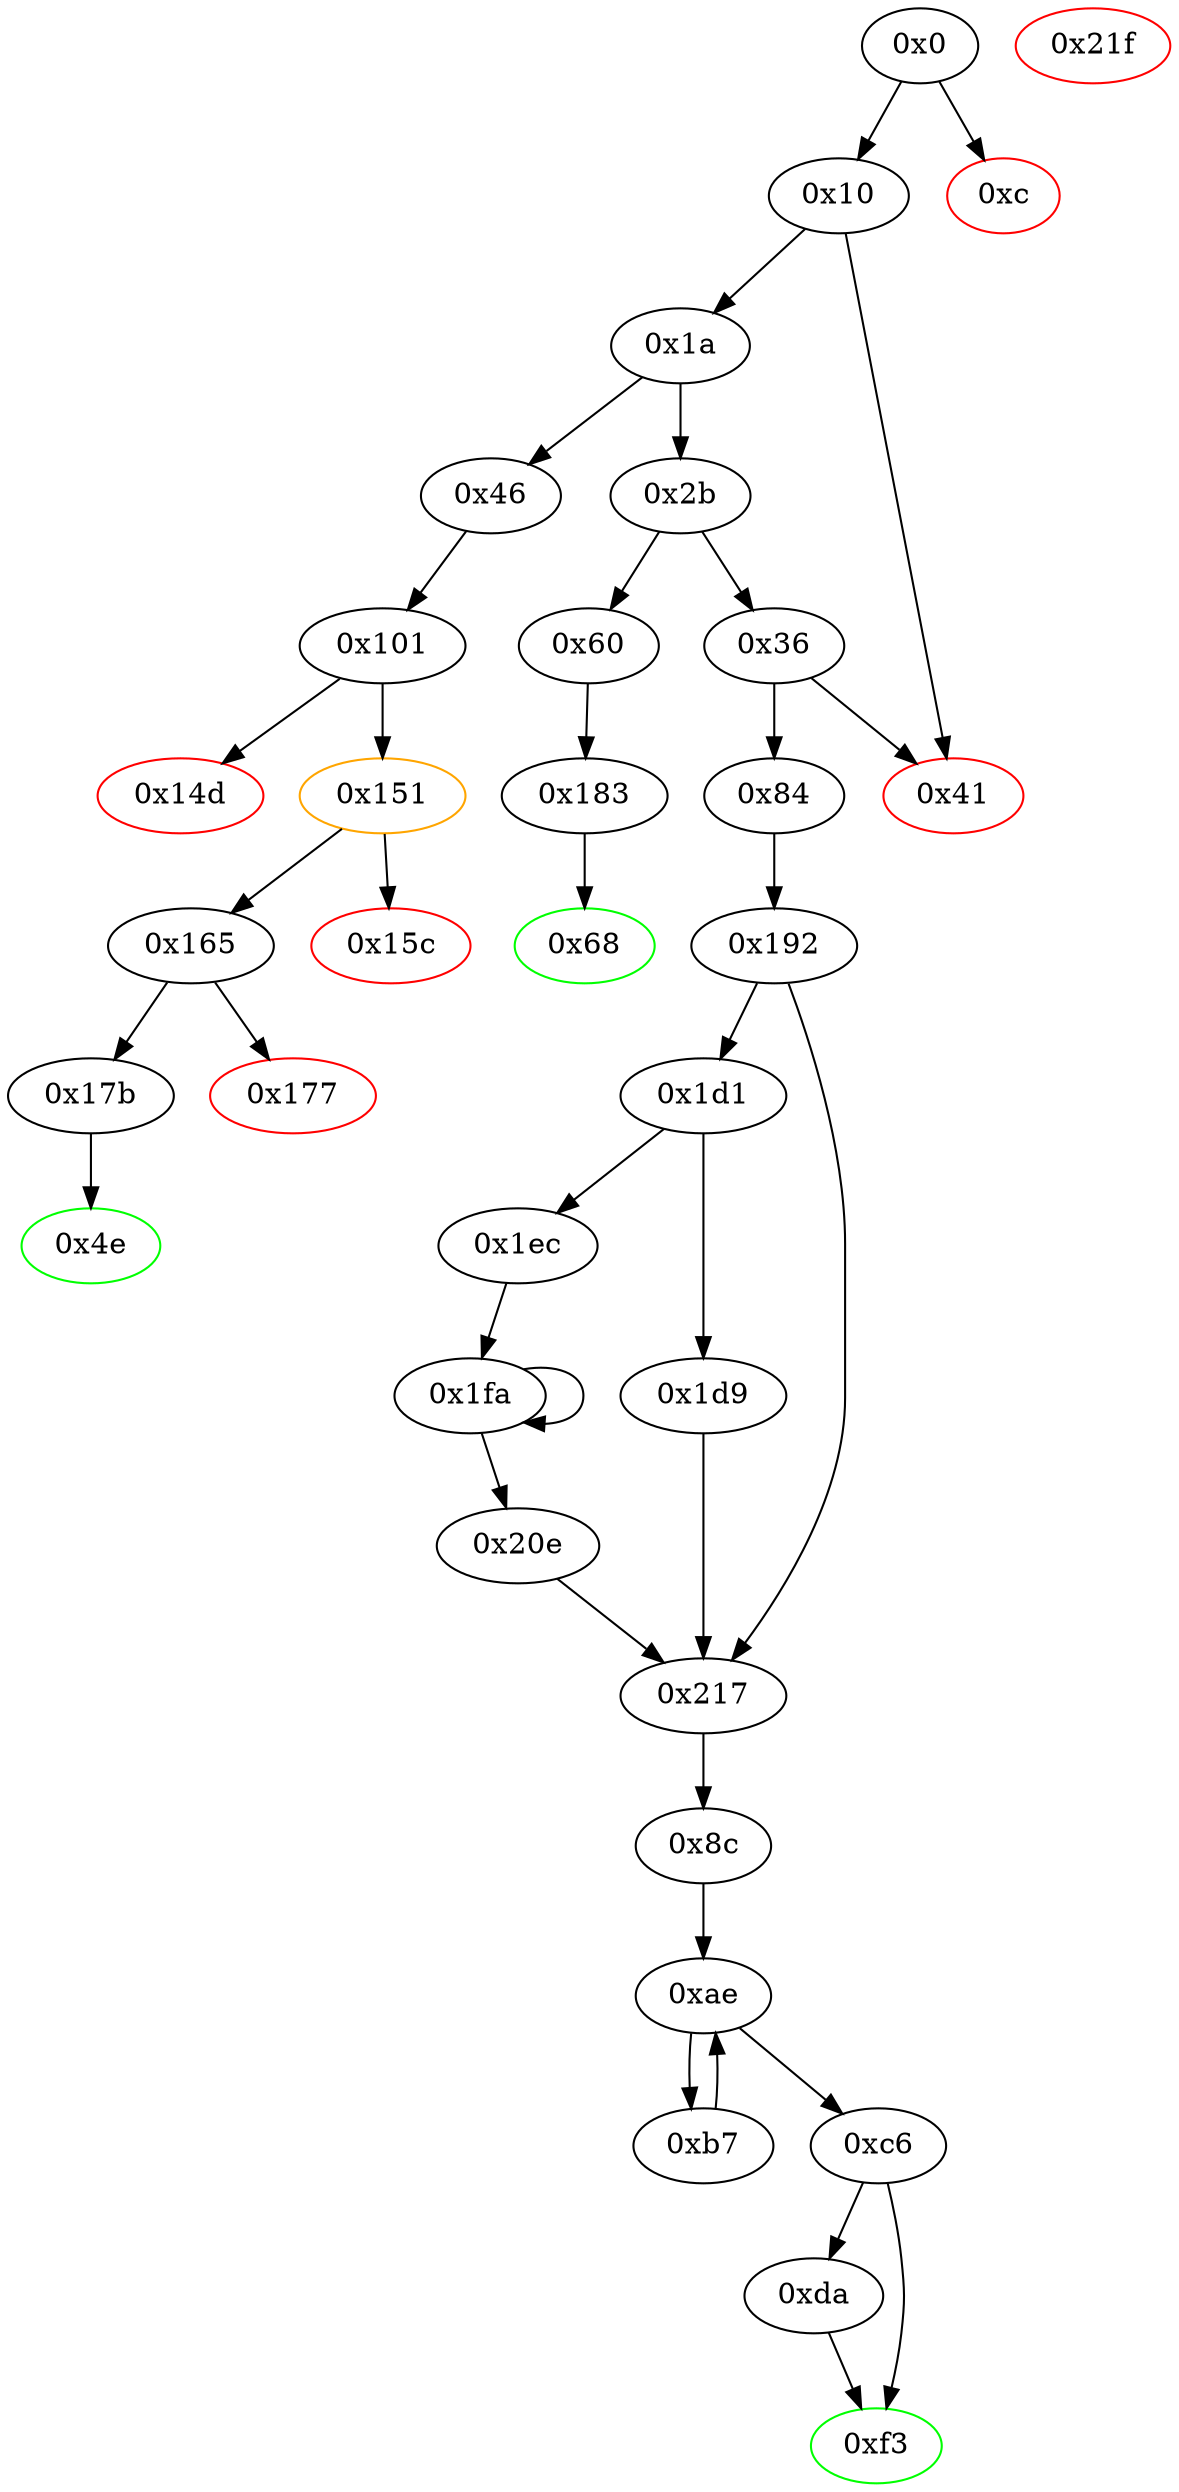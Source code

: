 digraph "" {
"0x4e" [color=green, fillcolor=white, id="0x4e", style=filled, tooltip="Block 0x4e\n[0x4e:0x5f]\n---\nPredecessors: [0x17b]\nSuccessors: []\n---\n0x4e JUMPDEST\n0x4f PUSH1 0x40\n0x51 DUP1\n0x52 MLOAD\n0x53 SWAP2\n0x54 DUP3\n0x55 MSTORE\n0x56 MLOAD\n0x57 SWAP1\n0x58 DUP2\n0x59 SWAP1\n0x5a SUB\n0x5b PUSH1 0x20\n0x5d ADD\n0x5e SWAP1\n0x5f RETURN\n---\n0x4e: JUMPDEST \n0x4f: V26 = 0x40\n0x52: V27 = M[0x40]\n0x55: M[V27] = V133\n0x56: V28 = M[0x40]\n0x5a: V29 = SUB V27 V28\n0x5b: V30 = 0x20\n0x5d: V31 = ADD 0x20 V29\n0x5f: RETURN V28 V31\n---\nEntry stack: [V13, V133]\nStack pops: 1\nStack additions: []\nExit stack: [V13]\n\nDef sites:\nV13: {0x1a.0x1f}\nV133: {0x17b.0x17d}\n"];
"0x17b" [fillcolor=white, id="0x17b", style=filled, tooltip="Block 0x17b\n[0x17b:0x182]\n---\nPredecessors: [0x165]\nSuccessors: [0x4e]\n---\n0x17b JUMPDEST\n0x17c POP\n0x17d MLOAD\n0x17e SWAP2\n0x17f POP\n0x180 POP\n0x181 SWAP1\n0x182 JUMP\n---\n0x17b: JUMPDEST \n0x17d: V133 = M[V126]\n0x182: JUMP 0x4e\n---\nEntry stack: [V13, 0x4e, 0x0, V104, V126, V127]\nStack pops: 5\nStack additions: [V133]\nExit stack: [V13, V133]\n\nDef sites:\nV13: {0x1a.0x1f}\n0x4e: {0x46.0x47}\n0x0: {0x101.0x102}\nV104: {0x101.0x129}\nV126: {0x165.0x16c}\nV127: {0x165.0x16d}\n"];
"0x1ec" [fillcolor=white, id="0x1ec", style=filled, tooltip="Block 0x1ec\n[0x1ec:0x1f9]\n---\nPredecessors: [0x1d1]\nSuccessors: [0x1fa]\n---\n0x1ec JUMPDEST\n0x1ed DUP3\n0x1ee ADD\n0x1ef SWAP2\n0x1f0 SWAP1\n0x1f1 PUSH1 0x0\n0x1f3 MSTORE\n0x1f4 PUSH1 0x20\n0x1f6 PUSH1 0x0\n0x1f8 SHA3\n0x1f9 SWAP1\n---\n0x1ec: JUMPDEST \n0x1ee: V176 = ADD V163 V156\n0x1f1: V177 = 0x0\n0x1f3: M[0x0] = 0x1\n0x1f4: V178 = 0x20\n0x1f6: V179 = 0x0\n0x1f8: V180 = SHA3 0x0 0x20\n---\nEntry stack: [V13, 0x8c, V145, 0x1, V156, V163, 0x1, V156]\nStack pops: 3\nStack additions: [V176, V180, S2]\nExit stack: [V13, 0x8c, V145, 0x1, V156, V176, V180, V163]\n\nDef sites:\nV13: {0x1a.0x1f}\n0x8c: {0x84.0x85}\nV145: {0x192.0x19a}\n0x1: {0x192.0x193}\nV156: {0x192.0x1b1}\nV163: {0x192.0x1c8}\n0x1: {0x192.0x193}\nV156: {0x192.0x1b1}\n"];
"0x165" [fillcolor=white, id="0x165", style=filled, tooltip="Block 0x165\n[0x165:0x176]\n---\nPredecessors: [0x151]\nSuccessors: [0x177, 0x17b]\n---\n0x165 JUMPDEST\n0x166 POP\n0x167 POP\n0x168 POP\n0x169 POP\n0x16a PUSH1 0x40\n0x16c MLOAD\n0x16d RETURNDATASIZE\n0x16e PUSH1 0x20\n0x170 DUP2\n0x171 LT\n0x172 ISZERO\n0x173 PUSH2 0x17b\n0x176 JUMPI\n---\n0x165: JUMPDEST \n0x16a: V125 = 0x40\n0x16c: V126 = M[0x40]\n0x16d: V127 = RETURNDATASIZE\n0x16e: V128 = 0x20\n0x171: V129 = LT V127 0x20\n0x172: V130 = ISZERO V129\n0x173: V131 = 0x17b\n0x176: JUMPI 0x17b V130\n---\nEntry stack: [V13, 0x4e, 0x0, V104, V104, 0x70a08231, V107, V118]\nStack pops: 4\nStack additions: [V126, V127]\nExit stack: [V13, 0x4e, 0x0, V104, V126, V127]\n\nDef sites:\nV13: {0x1a.0x1f}\n0x4e: {0x46.0x47}\n0x0: {0x101.0x102}\nV104: {0x101.0x129}\nV104: {0x101.0x129}\n0x70a08231: {0x101.0x12d}\nV107: {0x101.0x137}\nV118: {0x151.0x155}\n"];
"0x14d" [color=red, fillcolor=white, id="0x14d", style=filled, tooltip="Block 0x14d\n[0x14d:0x150]\n---\nPredecessors: [0x101]\nSuccessors: []\n---\n0x14d PUSH1 0x0\n0x14f DUP1\n0x150 REVERT\n---\n0x14d: V115 = 0x0\n0x150: REVERT 0x0 0x0\n---\nEntry stack: [V13, 0x4e, 0x0, V104, V104, 0x70a08231, V107, 0x20, V98, V110, V98, V104, V112]\nStack pops: 0\nStack additions: []\nExit stack: [V13, 0x4e, 0x0, V104, V104, 0x70a08231, V107, 0x20, V98, V110, V98, V104, V112]\n\nDef sites:\nV13: {0x1a.0x1f}\n0x4e: {0x46.0x47}\n0x0: {0x101.0x102}\nV104: {0x101.0x129}\nV104: {0x101.0x129}\n0x70a08231: {0x101.0x12d}\nV107: {0x101.0x137}\n0x20: {0x101.0x139}\nV98: {0x101.0x11e}\nV110: {0x101.0x141}\nV98: {0x101.0x11e}\nV104: {0x101.0x129}\nV112: {0x101.0x146}\n"];
"0x15c" [color=red, fillcolor=white, id="0x15c", style=filled, tooltip="Block 0x15c\n[0x15c:0x164]\n---\nPredecessors: [0x151]\nSuccessors: []\n---\n0x15c RETURNDATASIZE\n0x15d PUSH1 0x0\n0x15f DUP1\n0x160 RETURNDATACOPY\n0x161 RETURNDATASIZE\n0x162 PUSH1 0x0\n0x164 REVERT\n---\n0x15c: V121 = RETURNDATASIZE\n0x15d: V122 = 0x0\n0x160: RETURNDATACOPY 0x0 0x0 V121\n0x161: V123 = RETURNDATASIZE\n0x162: V124 = 0x0\n0x164: REVERT 0x0 V123\n---\nEntry stack: [V13, 0x4e, 0x0, V104, V104, 0x70a08231, V107, V118]\nStack pops: 0\nStack additions: []\nExit stack: [V13, 0x4e, 0x0, V104, V104, 0x70a08231, V107, V118]\n\nDef sites:\nV13: {0x1a.0x1f}\n0x4e: {0x46.0x47}\n0x0: {0x101.0x102}\nV104: {0x101.0x129}\nV104: {0x101.0x129}\n0x70a08231: {0x101.0x12d}\nV107: {0x101.0x137}\nV118: {0x151.0x155}\n"];
"0x1d1" [fillcolor=white, id="0x1d1", style=filled, tooltip="Block 0x1d1\n[0x1d1:0x1d8]\n---\nPredecessors: [0x192]\nSuccessors: [0x1d9, 0x1ec]\n---\n0x1d1 DUP1\n0x1d2 PUSH1 0x1f\n0x1d4 LT\n0x1d5 PUSH2 0x1ec\n0x1d8 JUMPI\n---\n0x1d2: V166 = 0x1f\n0x1d4: V167 = LT 0x1f V156\n0x1d5: V168 = 0x1ec\n0x1d8: JUMPI 0x1ec V167\n---\nEntry stack: [V13, 0x8c, V145, 0x1, V156, V163, 0x1, V156]\nStack pops: 1\nStack additions: [S0]\nExit stack: [V13, 0x8c, V145, 0x1, V156, V163, 0x1, V156]\n\nDef sites:\nV13: {0x1a.0x1f}\n0x8c: {0x84.0x85}\nV145: {0x192.0x19a}\n0x1: {0x192.0x193}\nV156: {0x192.0x1b1}\nV163: {0x192.0x1c8}\n0x1: {0x192.0x193}\nV156: {0x192.0x1b1}\n"];
"0x20e" [fillcolor=white, id="0x20e", style=filled, tooltip="Block 0x20e\n[0x20e:0x216]\n---\nPredecessors: [0x1fa]\nSuccessors: [0x217]\n---\n0x20e DUP3\n0x20f SWAP1\n0x210 SUB\n0x211 PUSH1 0x1f\n0x213 AND\n0x214 DUP3\n0x215 ADD\n0x216 SWAP2\n---\n0x210: V188 = SUB V185 V176\n0x211: V189 = 0x1f\n0x213: V190 = AND 0x1f V188\n0x215: V191 = ADD V176 V190\n---\nEntry stack: [V13, 0x8c, V145, 0x1, V156, V176, V183, V185]\nStack pops: 3\nStack additions: [V191, S1, S2]\nExit stack: [V13, 0x8c, V145, 0x1, V156, V191, V183, V176]\n\nDef sites:\nV13: {0x1a.0x1f}\n0x8c: {0x84.0x85}\nV145: {0x192.0x19a}\n0x1: {0x192.0x193}\nV156: {0x192.0x1b1}\nV176: {0x1ec.0x1ee}\nV183: {0x1fa.0x202}\nV185: {0x1fa.0x206}\n"];
"0x2b" [fillcolor=white, id="0x2b", style=filled, tooltip="Block 0x2b\n[0x2b:0x35]\n---\nPredecessors: [0x1a]\nSuccessors: [0x36, 0x60]\n---\n0x2b DUP1\n0x2c PUSH4 0x6e32a795\n0x31 EQ\n0x32 PUSH2 0x60\n0x35 JUMPI\n---\n0x2c: V17 = 0x6e32a795\n0x31: V18 = EQ 0x6e32a795 V13\n0x32: V19 = 0x60\n0x35: JUMPI 0x60 V18\n---\nEntry stack: [V13]\nStack pops: 1\nStack additions: [S0]\nExit stack: [V13]\n\nDef sites:\nV13: {0x1a.0x1f}\n"];
"0x36" [fillcolor=white, id="0x36", style=filled, tooltip="Block 0x36\n[0x36:0x40]\n---\nPredecessors: [0x2b]\nSuccessors: [0x41, 0x84]\n---\n0x36 DUP1\n0x37 PUSH4 0xdf442adc\n0x3c EQ\n0x3d PUSH2 0x84\n0x40 JUMPI\n---\n0x37: V20 = 0xdf442adc\n0x3c: V21 = EQ 0xdf442adc V13\n0x3d: V22 = 0x84\n0x40: JUMPI 0x84 V21\n---\nEntry stack: [V13]\nStack pops: 1\nStack additions: [S0]\nExit stack: [V13]\n\nDef sites:\nV13: {0x1a.0x1f}\n"];
"0xb7" [fillcolor=white, id="0xb7", style=filled, tooltip="Block 0xb7\n[0xb7:0xc5]\n---\nPredecessors: [0xae]\nSuccessors: [0xae]\n---\n0xb7 DUP2\n0xb8 DUP2\n0xb9 ADD\n0xba MLOAD\n0xbb DUP4\n0xbc DUP3\n0xbd ADD\n0xbe MSTORE\n0xbf PUSH1 0x20\n0xc1 ADD\n0xc2 PUSH2 0xae\n0xc5 JUMP\n---\n0xb9: V60 = ADD S0 V55\n0xba: V61 = M[V60]\n0xbd: V62 = ADD S0 V54\n0xbe: M[V62] = V61\n0xbf: V63 = 0x20\n0xc1: V64 = ADD 0x20 S0\n0xc2: V65 = 0xae\n0xc5: JUMP 0xae\n---\nEntry stack: [V13, 0x8c, V145, V49, V49, V54, V55, V53, V53, V54, V55, S0]\nStack pops: 3\nStack additions: [S2, S1, V64]\nExit stack: [V13, 0x8c, V145, V49, V49, V54, V55, V53, V53, V54, V55, V64]\n\nDef sites:\nV13: {0x1a.0x1f}\n0x8c: {0x84.0x85}\nV145: {0x192.0x19a}\nV49: {0x8c.0x90}\nV49: {0x8c.0x90}\nV54: {0x8c.0xa4}\nV55: {0x8c.0xa7}\nV53: {0x8c.0x9d}\nV53: {0x8c.0x9d}\nV54: {0x8c.0xa4}\nV55: {0x8c.0xa7}\nS0: {0x8c.0xac, 0xb7.0xc1}\n"];
"0xc6" [fillcolor=white, id="0xc6", style=filled, tooltip="Block 0xc6\n[0xc6:0xd9]\n---\nPredecessors: [0xae]\nSuccessors: [0xda, 0xf3]\n---\n0xc6 JUMPDEST\n0xc7 POP\n0xc8 POP\n0xc9 POP\n0xca POP\n0xcb SWAP1\n0xcc POP\n0xcd SWAP1\n0xce DUP2\n0xcf ADD\n0xd0 SWAP1\n0xd1 PUSH1 0x1f\n0xd3 AND\n0xd4 DUP1\n0xd5 ISZERO\n0xd6 PUSH2 0xf3\n0xd9 JUMPI\n---\n0xc6: JUMPDEST \n0xcf: V66 = ADD V53 V54\n0xd1: V67 = 0x1f\n0xd3: V68 = AND 0x1f V53\n0xd5: V69 = ISZERO V68\n0xd6: V70 = 0xf3\n0xd9: JUMPI 0xf3 V69\n---\nEntry stack: [V13, 0x8c, V145, V49, V49, V54, V55, V53, V53, V54, V55, S0]\nStack pops: 7\nStack additions: [V66, V68]\nExit stack: [V13, 0x8c, V145, V49, V49, V66, V68]\n\nDef sites:\nV13: {0x1a.0x1f}\n0x8c: {0x84.0x85}\nV145: {0x192.0x19a}\nV49: {0x8c.0x90}\nV49: {0x8c.0x90}\nV54: {0x8c.0xa4}\nV55: {0x8c.0xa7}\nV53: {0x8c.0x9d}\nV53: {0x8c.0x9d}\nV54: {0x8c.0xa4}\nV55: {0x8c.0xa7}\nS0: {0x8c.0xac, 0xb7.0xc1}\n"];
"0x60" [fillcolor=white, id="0x60", style=filled, tooltip="Block 0x60\n[0x60:0x67]\n---\nPredecessors: [0x2b]\nSuccessors: [0x183]\n---\n0x60 JUMPDEST\n0x61 PUSH2 0x68\n0x64 PUSH2 0x183\n0x67 JUMP\n---\n0x60: JUMPDEST \n0x61: V32 = 0x68\n0x64: V33 = 0x183\n0x67: JUMP 0x183\n---\nEntry stack: [V13]\nStack pops: 0\nStack additions: [0x68]\nExit stack: [V13, 0x68]\n\nDef sites:\nV13: {0x1a.0x1f}\n"];
"0xae" [fillcolor=white, id="0xae", style=filled, tooltip="Block 0xae\n[0xae:0xb6]\n---\nPredecessors: [0x8c, 0xb7]\nSuccessors: [0xb7, 0xc6]\n---\n0xae JUMPDEST\n0xaf DUP4\n0xb0 DUP2\n0xb1 LT\n0xb2 ISZERO\n0xb3 PUSH2 0xc6\n0xb6 JUMPI\n---\n0xae: JUMPDEST \n0xb1: V57 = LT S0 V53\n0xb2: V58 = ISZERO V57\n0xb3: V59 = 0xc6\n0xb6: JUMPI 0xc6 V58\n---\nEntry stack: [V13, 0x8c, V145, V49, V49, V54, V55, V53, V53, V54, V55, S0]\nStack pops: 4\nStack additions: [S3, S2, S1, S0]\nExit stack: [V13, 0x8c, V145, V49, V49, V54, V55, V53, V53, V54, V55, S0]\n\nDef sites:\nV13: {0x1a.0x1f}\n0x8c: {0x84.0x85}\nV145: {0x192.0x19a}\nV49: {0x8c.0x90}\nV49: {0x8c.0x90}\nV54: {0x8c.0xa4}\nV55: {0x8c.0xa7}\nV53: {0x8c.0x9d}\nV53: {0x8c.0x9d}\nV54: {0x8c.0xa4}\nV55: {0x8c.0xa7}\nS0: {0x8c.0xac, 0xb7.0xc1}\n"];
"0x10" [fillcolor=white, id="0x10", style=filled, tooltip="Block 0x10\n[0x10:0x19]\n---\nPredecessors: [0x0]\nSuccessors: [0x1a, 0x41]\n---\n0x10 JUMPDEST\n0x11 POP\n0x12 PUSH1 0x4\n0x14 CALLDATASIZE\n0x15 LT\n0x16 PUSH2 0x41\n0x19 JUMPI\n---\n0x10: JUMPDEST \n0x12: V6 = 0x4\n0x14: V7 = CALLDATASIZE\n0x15: V8 = LT V7 0x4\n0x16: V9 = 0x41\n0x19: JUMPI 0x41 V8\n---\nEntry stack: [V2]\nStack pops: 1\nStack additions: []\nExit stack: []\n\nDef sites:\nV2: {0x0.0x5}\n"];
"0x1a" [fillcolor=white, id="0x1a", style=filled, tooltip="Block 0x1a\n[0x1a:0x2a]\n---\nPredecessors: [0x10]\nSuccessors: [0x2b, 0x46]\n---\n0x1a PUSH1 0x0\n0x1c CALLDATALOAD\n0x1d PUSH1 0xe0\n0x1f SHR\n0x20 DUP1\n0x21 PUSH4 0x12065fe0\n0x26 EQ\n0x27 PUSH2 0x46\n0x2a JUMPI\n---\n0x1a: V10 = 0x0\n0x1c: V11 = CALLDATALOAD 0x0\n0x1d: V12 = 0xe0\n0x1f: V13 = SHR 0xe0 V11\n0x21: V14 = 0x12065fe0\n0x26: V15 = EQ 0x12065fe0 V13\n0x27: V16 = 0x46\n0x2a: JUMPI 0x46 V15\n---\nEntry stack: []\nStack pops: 0\nStack additions: [V13]\nExit stack: [V13]\n\nDef sites:\n"];
"0xda" [fillcolor=white, id="0xda", style=filled, tooltip="Block 0xda\n[0xda:0xf2]\n---\nPredecessors: [0xc6]\nSuccessors: [0xf3]\n---\n0xda DUP1\n0xdb DUP3\n0xdc SUB\n0xdd DUP1\n0xde MLOAD\n0xdf PUSH1 0x1\n0xe1 DUP4\n0xe2 PUSH1 0x20\n0xe4 SUB\n0xe5 PUSH2 0x100\n0xe8 EXP\n0xe9 SUB\n0xea NOT\n0xeb AND\n0xec DUP2\n0xed MSTORE\n0xee PUSH1 0x20\n0xf0 ADD\n0xf1 SWAP2\n0xf2 POP\n---\n0xdc: V71 = SUB V66 V68\n0xde: V72 = M[V71]\n0xdf: V73 = 0x1\n0xe2: V74 = 0x20\n0xe4: V75 = SUB 0x20 V68\n0xe5: V76 = 0x100\n0xe8: V77 = EXP 0x100 V75\n0xe9: V78 = SUB V77 0x1\n0xea: V79 = NOT V78\n0xeb: V80 = AND V79 V72\n0xed: M[V71] = V80\n0xee: V81 = 0x20\n0xf0: V82 = ADD 0x20 V71\n---\nEntry stack: [V13, 0x8c, V145, V49, V49, V66, V68]\nStack pops: 2\nStack additions: [V82, S0]\nExit stack: [V13, 0x8c, V145, V49, V49, V82, V68]\n\nDef sites:\nV13: {0x1a.0x1f}\n0x8c: {0x84.0x85}\nV145: {0x192.0x19a}\nV49: {0x8c.0x90}\nV49: {0x8c.0x90}\nV66: {0xc6.0xcf}\nV68: {0xc6.0xd3}\n"];
"0xc" [color=red, fillcolor=white, id="0xc", style=filled, tooltip="Block 0xc\n[0xc:0xf]\n---\nPredecessors: [0x0]\nSuccessors: []\n---\n0xc PUSH1 0x0\n0xe DUP1\n0xf REVERT\n---\n0xc: V5 = 0x0\n0xf: REVERT 0x0 0x0\n---\nEntry stack: [V2]\nStack pops: 0\nStack additions: []\nExit stack: [V2]\n\nDef sites:\nV2: {0x0.0x5}\n"];
"0x183" [fillcolor=white, id="0x183", style=filled, tooltip="Block 0x183\n[0x183:0x191]\n---\nPredecessors: [0x60]\nSuccessors: [0x68]\n---\n0x183 JUMPDEST\n0x184 PUSH1 0x0\n0x186 SLOAD\n0x187 PUSH1 0x1\n0x189 PUSH1 0x1\n0x18b PUSH1 0xa0\n0x18d SHL\n0x18e SUB\n0x18f AND\n0x190 DUP2\n0x191 JUMP\n---\n0x183: JUMPDEST \n0x184: V134 = 0x0\n0x186: V135 = S[0x0]\n0x187: V136 = 0x1\n0x189: V137 = 0x1\n0x18b: V138 = 0xa0\n0x18d: V139 = SHL 0xa0 0x1\n0x18e: V140 = SUB 0x10000000000000000000000000000000000000000 0x1\n0x18f: V141 = AND 0xffffffffffffffffffffffffffffffffffffffff V135\n0x191: JUMP 0x68\n---\nEntry stack: [V13, 0x68]\nStack pops: 1\nStack additions: [S0, V141]\nExit stack: [V13, 0x68, V141]\n\nDef sites:\nV13: {0x1a.0x1f}\n0x68: {0x60.0x61}\n"];
"0x8c" [fillcolor=white, id="0x8c", style=filled, tooltip="Block 0x8c\n[0x8c:0xad]\n---\nPredecessors: [0x217]\nSuccessors: [0xae]\n---\n0x8c JUMPDEST\n0x8d PUSH1 0x40\n0x8f DUP1\n0x90 MLOAD\n0x91 PUSH1 0x20\n0x93 DUP1\n0x94 DUP3\n0x95 MSTORE\n0x96 DUP4\n0x97 MLOAD\n0x98 DUP2\n0x99 DUP4\n0x9a ADD\n0x9b MSTORE\n0x9c DUP4\n0x9d MLOAD\n0x9e SWAP2\n0x9f SWAP3\n0xa0 DUP4\n0xa1 SWAP3\n0xa2 SWAP1\n0xa3 DUP4\n0xa4 ADD\n0xa5 SWAP2\n0xa6 DUP6\n0xa7 ADD\n0xa8 SWAP1\n0xa9 DUP1\n0xaa DUP4\n0xab DUP4\n0xac PUSH1 0x0\n---\n0x8c: JUMPDEST \n0x8d: V48 = 0x40\n0x90: V49 = M[0x40]\n0x91: V50 = 0x20\n0x95: M[V49] = 0x20\n0x97: V51 = M[V145]\n0x9a: V52 = ADD V49 0x20\n0x9b: M[V52] = V51\n0x9d: V53 = M[V145]\n0xa4: V54 = ADD V49 0x40\n0xa7: V55 = ADD V145 0x20\n0xac: V56 = 0x0\n---\nEntry stack: [V13, 0x8c, V145]\nStack pops: 1\nStack additions: [S0, V49, V49, V54, V55, V53, V53, V54, V55, 0x0]\nExit stack: [V13, 0x8c, V145, V49, V49, V54, V55, V53, V53, V54, V55, 0x0]\n\nDef sites:\nV13: {0x1a.0x1f}\n0x8c: {0x84.0x85}\nV145: {0x192.0x19a}\n"];
"0x0" [fillcolor=white, id="0x0", style=filled, tooltip="Block 0x0\n[0x0:0xb]\n---\nPredecessors: []\nSuccessors: [0xc, 0x10]\n---\n0x0 PUSH1 0x80\n0x2 PUSH1 0x40\n0x4 MSTORE\n0x5 CALLVALUE\n0x6 DUP1\n0x7 ISZERO\n0x8 PUSH2 0x10\n0xb JUMPI\n---\n0x0: V0 = 0x80\n0x2: V1 = 0x40\n0x4: M[0x40] = 0x80\n0x5: V2 = CALLVALUE\n0x7: V3 = ISZERO V2\n0x8: V4 = 0x10\n0xb: JUMPI 0x10 V3\n---\nEntry stack: []\nStack pops: 0\nStack additions: [V2]\nExit stack: [V2]\n\nDef sites:\n"];
"0x84" [fillcolor=white, id="0x84", style=filled, tooltip="Block 0x84\n[0x84:0x8b]\n---\nPredecessors: [0x36]\nSuccessors: [0x192]\n---\n0x84 JUMPDEST\n0x85 PUSH2 0x8c\n0x88 PUSH2 0x192\n0x8b JUMP\n---\n0x84: JUMPDEST \n0x85: V46 = 0x8c\n0x88: V47 = 0x192\n0x8b: JUMP 0x192\n---\nEntry stack: [V13]\nStack pops: 0\nStack additions: [0x8c]\nExit stack: [V13, 0x8c]\n\nDef sites:\nV13: {0x1a.0x1f}\n"];
"0x21f" [color=red, fillcolor=white, id="0x21f", style=filled, tooltip="Block 0x21f\n[0x21f:0x24a]\n---\nPredecessors: []\nSuccessors: []\n---\n0x21f INVALID\n0x220 LOG1\n0x221 PUSH6 0x627a7a723058\n0x228 SHA3\n0x229 MISSING 0xbb\n0x22a SWAP12\n0x22b DUP10\n0x22c EXTCODESIZE\n0x22d CALLDATASIZE\n0x22e MISSING 0xb8\n0x22f LOG0\n0x230 DUP13\n0x231 MISSING 0xb7\n0x232 MISSING 0x2d\n0x233 POP\n0x234 TIMESTAMP\n0x235 SHL\n0x236 SWAP10\n0x237 SLOAD\n0x238 PUSH15 0xb3ef44b218061c7c1b88f3f332949b\n0x248 MISSING 0x22\n0x249 STOP\n0x24a MISSING 0x29\n---\n0x21f: INVALID \n0x220: LOG S0 S1 S2\n0x221: V192 = 0x627a7a723058\n0x228: V193 = SHA3 0x627a7a723058 S3\n0x229: MISSING 0xbb\n0x22c: V194 = EXTCODESIZE S9\n0x22d: V195 = CALLDATASIZE\n0x22e: MISSING 0xb8\n0x22f: LOG S0 S1\n0x231: MISSING 0xb7\n0x232: MISSING 0x2d\n0x234: V196 = TIMESTAMP\n0x235: V197 = SHL V196 S1\n0x237: V198 = S[S11]\n0x238: V199 = 0xb3ef44b218061c7c1b88f3f332949b\n0x248: MISSING 0x22\n0x249: STOP \n0x24a: MISSING 0x29\n---\nEntry stack: []\nStack pops: 0\nStack additions: [V193, V195, V194, S12, S1, S2, S3, S4, S5, S6, S7, S8, S9, S10, S11, S0, S14, S2, S3, S4, S5, S6, S7, S8, S9, S10, S11, S12, S13, S14, 0xb3ef44b218061c7c1b88f3f332949b, V198, S2, S3, S4, S5, S6, S7, S8, S9, S10, V197]\nExit stack: []\n\nDef sites:\n"];
"0x151" [color=orange, fillcolor=white, id="0x151", style=filled, tooltip="Block 0x151\n[0x151:0x15b]\n---\nPredecessors: [0x101]\nSuccessors: [0x15c, 0x165]\n---\n0x151 JUMPDEST\n0x152 POP\n0x153 GAS\n0x154 STATICCALL\n0x155 ISZERO\n0x156 DUP1\n0x157 ISZERO\n0x158 PUSH2 0x165\n0x15b JUMPI\n---\n0x151: JUMPDEST \n0x153: V116 = GAS\n0x154: V117 = STATICCALL V116 V104 V98 V110 V98 0x20\n0x155: V118 = ISZERO V117\n0x157: V119 = ISZERO V118\n0x158: V120 = 0x165\n0x15b: JUMPI 0x165 V119\n---\nEntry stack: [V13, 0x4e, 0x0, V104, V104, 0x70a08231, V107, 0x20, V98, V110, V98, V104, V112]\nStack pops: 6\nStack additions: [V118]\nExit stack: [V13, 0x4e, 0x0, V104, V104, 0x70a08231, V107, V118]\n\nDef sites:\nV13: {0x1a.0x1f}\n0x4e: {0x46.0x47}\n0x0: {0x101.0x102}\nV104: {0x101.0x129}\nV104: {0x101.0x129}\n0x70a08231: {0x101.0x12d}\nV107: {0x101.0x137}\n0x20: {0x101.0x139}\nV98: {0x101.0x11e}\nV110: {0x101.0x141}\nV98: {0x101.0x11e}\nV104: {0x101.0x129}\nV112: {0x101.0x146}\n"];
"0x101" [fillcolor=white, id="0x101", style=filled, tooltip="Block 0x101\n[0x101:0x14c]\n---\nPredecessors: [0x46]\nSuccessors: [0x14d, 0x151]\n---\n0x101 JUMPDEST\n0x102 PUSH1 0x0\n0x104 DUP1\n0x105 SLOAD\n0x106 PUSH1 0x40\n0x108 DUP1\n0x109 MLOAD\n0x10a PUSH1 0x1\n0x10c PUSH1 0xe0\n0x10e SHL\n0x10f PUSH4 0x70a08231\n0x114 MUL\n0x115 DUP2\n0x116 MSTORE\n0x117 ADDRESS\n0x118 PUSH1 0x4\n0x11a DUP3\n0x11b ADD\n0x11c MSTORE\n0x11d SWAP1\n0x11e MLOAD\n0x11f PUSH1 0x1\n0x121 PUSH1 0x1\n0x123 PUSH1 0xa0\n0x125 SHL\n0x126 SUB\n0x127 SWAP1\n0x128 SWAP3\n0x129 AND\n0x12a SWAP2\n0x12b DUP3\n0x12c SWAP2\n0x12d PUSH4 0x70a08231\n0x132 SWAP2\n0x133 PUSH1 0x24\n0x135 DUP1\n0x136 DUP4\n0x137 ADD\n0x138 SWAP3\n0x139 PUSH1 0x20\n0x13b SWAP3\n0x13c SWAP2\n0x13d SWAP1\n0x13e DUP3\n0x13f SWAP1\n0x140 SUB\n0x141 ADD\n0x142 DUP2\n0x143 DUP7\n0x144 DUP1\n0x145 EXTCODESIZE\n0x146 ISZERO\n0x147 DUP1\n0x148 ISZERO\n0x149 PUSH2 0x151\n0x14c JUMPI\n---\n0x101: JUMPDEST \n0x102: V86 = 0x0\n0x105: V87 = S[0x0]\n0x106: V88 = 0x40\n0x109: V89 = M[0x40]\n0x10a: V90 = 0x1\n0x10c: V91 = 0xe0\n0x10e: V92 = SHL 0xe0 0x1\n0x10f: V93 = 0x70a08231\n0x114: V94 = MUL 0x70a08231 0x100000000000000000000000000000000000000000000000000000000\n0x116: M[V89] = 0x70a0823100000000000000000000000000000000000000000000000000000000\n0x117: V95 = ADDRESS\n0x118: V96 = 0x4\n0x11b: V97 = ADD V89 0x4\n0x11c: M[V97] = V95\n0x11e: V98 = M[0x40]\n0x11f: V99 = 0x1\n0x121: V100 = 0x1\n0x123: V101 = 0xa0\n0x125: V102 = SHL 0xa0 0x1\n0x126: V103 = SUB 0x10000000000000000000000000000000000000000 0x1\n0x129: V104 = AND V87 0xffffffffffffffffffffffffffffffffffffffff\n0x12d: V105 = 0x70a08231\n0x133: V106 = 0x24\n0x137: V107 = ADD V89 0x24\n0x139: V108 = 0x20\n0x140: V109 = SUB V89 V98\n0x141: V110 = ADD V109 0x24\n0x145: V111 = EXTCODESIZE V104\n0x146: V112 = ISZERO V111\n0x148: V113 = ISZERO V112\n0x149: V114 = 0x151\n0x14c: JUMPI 0x151 V113\n---\nEntry stack: [V13, 0x4e]\nStack pops: 0\nStack additions: [0x0, V104, V104, 0x70a08231, V107, 0x20, V98, V110, V98, V104, V112]\nExit stack: [V13, 0x4e, 0x0, V104, V104, 0x70a08231, V107, 0x20, V98, V110, V98, V104, V112]\n\nDef sites:\nV13: {0x1a.0x1f}\n0x4e: {0x46.0x47}\n"];
"0x192" [fillcolor=white, id="0x192", style=filled, tooltip="Block 0x192\n[0x192:0x1d0]\n---\nPredecessors: [0x84]\nSuccessors: [0x1d1, 0x217]\n---\n0x192 JUMPDEST\n0x193 PUSH1 0x1\n0x195 DUP1\n0x196 SLOAD\n0x197 PUSH1 0x40\n0x199 DUP1\n0x19a MLOAD\n0x19b PUSH1 0x20\n0x19d PUSH1 0x2\n0x19f DUP5\n0x1a0 DUP7\n0x1a1 AND\n0x1a2 ISZERO\n0x1a3 PUSH2 0x100\n0x1a6 MUL\n0x1a7 PUSH1 0x0\n0x1a9 NOT\n0x1aa ADD\n0x1ab SWAP1\n0x1ac SWAP5\n0x1ad AND\n0x1ae SWAP4\n0x1af SWAP1\n0x1b0 SWAP4\n0x1b1 DIV\n0x1b2 PUSH1 0x1f\n0x1b4 DUP2\n0x1b5 ADD\n0x1b6 DUP5\n0x1b7 SWAP1\n0x1b8 DIV\n0x1b9 DUP5\n0x1ba MUL\n0x1bb DUP3\n0x1bc ADD\n0x1bd DUP5\n0x1be ADD\n0x1bf SWAP1\n0x1c0 SWAP3\n0x1c1 MSTORE\n0x1c2 DUP2\n0x1c3 DUP2\n0x1c4 MSTORE\n0x1c5 SWAP3\n0x1c6 SWAP2\n0x1c7 DUP4\n0x1c8 ADD\n0x1c9 DUP3\n0x1ca DUP3\n0x1cb DUP1\n0x1cc ISZERO\n0x1cd PUSH2 0x217\n0x1d0 JUMPI\n---\n0x192: JUMPDEST \n0x193: V142 = 0x1\n0x196: V143 = S[0x1]\n0x197: V144 = 0x40\n0x19a: V145 = M[0x40]\n0x19b: V146 = 0x20\n0x19d: V147 = 0x2\n0x1a1: V148 = AND 0x1 V143\n0x1a2: V149 = ISZERO V148\n0x1a3: V150 = 0x100\n0x1a6: V151 = MUL 0x100 V149\n0x1a7: V152 = 0x0\n0x1a9: V153 = NOT 0x0\n0x1aa: V154 = ADD 0xffffffffffffffffffffffffffffffffffffffffffffffffffffffffffffffff V151\n0x1ad: V155 = AND V143 V154\n0x1b1: V156 = DIV V155 0x2\n0x1b2: V157 = 0x1f\n0x1b5: V158 = ADD V156 0x1f\n0x1b8: V159 = DIV V158 0x20\n0x1ba: V160 = MUL 0x20 V159\n0x1bc: V161 = ADD V145 V160\n0x1be: V162 = ADD 0x20 V161\n0x1c1: M[0x40] = V162\n0x1c4: M[V145] = V156\n0x1c8: V163 = ADD V145 0x20\n0x1cc: V164 = ISZERO V156\n0x1cd: V165 = 0x217\n0x1d0: JUMPI 0x217 V164\n---\nEntry stack: [V13, 0x8c]\nStack pops: 0\nStack additions: [V145, 0x1, V156, V163, 0x1, V156]\nExit stack: [V13, 0x8c, V145, 0x1, V156, V163, 0x1, V156]\n\nDef sites:\nV13: {0x1a.0x1f}\n0x8c: {0x84.0x85}\n"];
"0x1d9" [fillcolor=white, id="0x1d9", style=filled, tooltip="Block 0x1d9\n[0x1d9:0x1eb]\n---\nPredecessors: [0x1d1]\nSuccessors: [0x217]\n---\n0x1d9 PUSH2 0x100\n0x1dc DUP1\n0x1dd DUP4\n0x1de SLOAD\n0x1df DIV\n0x1e0 MUL\n0x1e1 DUP4\n0x1e2 MSTORE\n0x1e3 SWAP2\n0x1e4 PUSH1 0x20\n0x1e6 ADD\n0x1e7 SWAP2\n0x1e8 PUSH2 0x217\n0x1eb JUMP\n---\n0x1d9: V169 = 0x100\n0x1de: V170 = S[0x1]\n0x1df: V171 = DIV V170 0x100\n0x1e0: V172 = MUL V171 0x100\n0x1e2: M[V163] = V172\n0x1e4: V173 = 0x20\n0x1e6: V174 = ADD 0x20 V163\n0x1e8: V175 = 0x217\n0x1eb: JUMP 0x217\n---\nEntry stack: [V13, 0x8c, V145, 0x1, V156, V163, 0x1, V156]\nStack pops: 3\nStack additions: [V174, S1, S0]\nExit stack: [V13, 0x8c, V145, 0x1, V156, V174, 0x1, V156]\n\nDef sites:\nV13: {0x1a.0x1f}\n0x8c: {0x84.0x85}\nV145: {0x192.0x19a}\n0x1: {0x192.0x193}\nV156: {0x192.0x1b1}\nV163: {0x192.0x1c8}\n0x1: {0x192.0x193}\nV156: {0x192.0x1b1}\n"];
"0x41" [color=red, fillcolor=white, id="0x41", style=filled, tooltip="Block 0x41\n[0x41:0x45]\n---\nPredecessors: [0x10, 0x36]\nSuccessors: []\n---\n0x41 JUMPDEST\n0x42 PUSH1 0x0\n0x44 DUP1\n0x45 REVERT\n---\n0x41: JUMPDEST \n0x42: V23 = 0x0\n0x45: REVERT 0x0 0x0\n---\nEntry stack: [V13]\nStack pops: 0\nStack additions: []\nExit stack: [V13]\n\nDef sites:\nV13: {0x1a.0x1f}\n"];
"0x177" [color=red, fillcolor=white, id="0x177", style=filled, tooltip="Block 0x177\n[0x177:0x17a]\n---\nPredecessors: [0x165]\nSuccessors: []\n---\n0x177 PUSH1 0x0\n0x179 DUP1\n0x17a REVERT\n---\n0x177: V132 = 0x0\n0x17a: REVERT 0x0 0x0\n---\nEntry stack: [V13, 0x4e, 0x0, V104, V126, V127]\nStack pops: 0\nStack additions: []\nExit stack: [V13, 0x4e, 0x0, V104, V126, V127]\n\nDef sites:\nV13: {0x1a.0x1f}\n0x4e: {0x46.0x47}\n0x0: {0x101.0x102}\nV104: {0x101.0x129}\nV126: {0x165.0x16c}\nV127: {0x165.0x16d}\n"];
"0x68" [color=green, fillcolor=white, id="0x68", style=filled, tooltip="Block 0x68\n[0x68:0x83]\n---\nPredecessors: [0x183]\nSuccessors: []\n---\n0x68 JUMPDEST\n0x69 PUSH1 0x40\n0x6b DUP1\n0x6c MLOAD\n0x6d PUSH1 0x1\n0x6f PUSH1 0x1\n0x71 PUSH1 0xa0\n0x73 SHL\n0x74 SUB\n0x75 SWAP1\n0x76 SWAP3\n0x77 AND\n0x78 DUP3\n0x79 MSTORE\n0x7a MLOAD\n0x7b SWAP1\n0x7c DUP2\n0x7d SWAP1\n0x7e SUB\n0x7f PUSH1 0x20\n0x81 ADD\n0x82 SWAP1\n0x83 RETURN\n---\n0x68: JUMPDEST \n0x69: V34 = 0x40\n0x6c: V35 = M[0x40]\n0x6d: V36 = 0x1\n0x6f: V37 = 0x1\n0x71: V38 = 0xa0\n0x73: V39 = SHL 0xa0 0x1\n0x74: V40 = SUB 0x10000000000000000000000000000000000000000 0x1\n0x77: V41 = AND V141 0xffffffffffffffffffffffffffffffffffffffff\n0x79: M[V35] = V41\n0x7a: V42 = M[0x40]\n0x7e: V43 = SUB V35 V42\n0x7f: V44 = 0x20\n0x81: V45 = ADD 0x20 V43\n0x83: RETURN V42 V45\n---\nEntry stack: [V13, 0x68, V141]\nStack pops: 1\nStack additions: []\nExit stack: [V13, 0x68]\n\nDef sites:\nV13: {0x1a.0x1f}\n0x68: {0x60.0x61}\nV141: {0x183.0x18f}\n"];
"0x1fa" [fillcolor=white, id="0x1fa", style=filled, tooltip="Block 0x1fa\n[0x1fa:0x20d]\n---\nPredecessors: [0x1ec, 0x1fa]\nSuccessors: [0x1fa, 0x20e]\n---\n0x1fa JUMPDEST\n0x1fb DUP2\n0x1fc SLOAD\n0x1fd DUP2\n0x1fe MSTORE\n0x1ff SWAP1\n0x200 PUSH1 0x1\n0x202 ADD\n0x203 SWAP1\n0x204 PUSH1 0x20\n0x206 ADD\n0x207 DUP1\n0x208 DUP4\n0x209 GT\n0x20a PUSH2 0x1fa\n0x20d JUMPI\n---\n0x1fa: JUMPDEST \n0x1fc: V181 = S[S1]\n0x1fe: M[S0] = V181\n0x200: V182 = 0x1\n0x202: V183 = ADD 0x1 S1\n0x204: V184 = 0x20\n0x206: V185 = ADD 0x20 S0\n0x209: V186 = GT V176 V185\n0x20a: V187 = 0x1fa\n0x20d: JUMPI 0x1fa V186\n---\nEntry stack: [V13, 0x8c, V145, 0x1, V156, V176, S1, S0]\nStack pops: 3\nStack additions: [S2, V183, V185]\nExit stack: [V13, 0x8c, V145, 0x1, V156, V176, V183, V185]\n\nDef sites:\nV13: {0x1a.0x1f}\n0x8c: {0x84.0x85}\nV145: {0x192.0x19a}\n0x1: {0x192.0x193}\nV156: {0x192.0x1b1}\nV176: {0x1ec.0x1ee}\nS1: {0x1fa.0x202, 0x1ec.0x1f8}\nS0: {0x1fa.0x206, 0x192.0x1c8}\n"];
"0x217" [fillcolor=white, id="0x217", style=filled, tooltip="Block 0x217\n[0x217:0x21e]\n---\nPredecessors: [0x192, 0x1d9, 0x20e]\nSuccessors: [0x8c]\n---\n0x217 JUMPDEST\n0x218 POP\n0x219 POP\n0x21a POP\n0x21b POP\n0x21c POP\n0x21d DUP2\n0x21e JUMP\n---\n0x217: JUMPDEST \n0x21e: JUMP 0x8c\n---\nEntry stack: [V13, 0x8c, V145, 0x1, V156, S2, S1, S0]\nStack pops: 7\nStack additions: [S6, S5]\nExit stack: [V13, 0x8c, V145]\n\nDef sites:\nV13: {0x1a.0x1f}\n0x8c: {0x84.0x85}\nV145: {0x192.0x19a}\n0x1: {0x192.0x193}\nV156: {0x192.0x1b1}\nS2: {0x1d9.0x1e6, 0x192.0x1c8, 0x20e.0x215}\nS1: {0x1fa.0x202, 0x192.0x193}\nS0: {0x192.0x1b1, 0x1ec.0x1ee}\n"];
"0x46" [fillcolor=white, id="0x46", style=filled, tooltip="Block 0x46\n[0x46:0x4d]\n---\nPredecessors: [0x1a]\nSuccessors: [0x101]\n---\n0x46 JUMPDEST\n0x47 PUSH2 0x4e\n0x4a PUSH2 0x101\n0x4d JUMP\n---\n0x46: JUMPDEST \n0x47: V24 = 0x4e\n0x4a: V25 = 0x101\n0x4d: JUMP 0x101\n---\nEntry stack: [V13]\nStack pops: 0\nStack additions: [0x4e]\nExit stack: [V13, 0x4e]\n\nDef sites:\nV13: {0x1a.0x1f}\n"];
"0xf3" [color=green, fillcolor=white, id="0xf3", style=filled, tooltip="Block 0xf3\n[0xf3:0x100]\n---\nPredecessors: [0xc6, 0xda]\nSuccessors: []\n---\n0xf3 JUMPDEST\n0xf4 POP\n0xf5 SWAP3\n0xf6 POP\n0xf7 POP\n0xf8 POP\n0xf9 PUSH1 0x40\n0xfb MLOAD\n0xfc DUP1\n0xfd SWAP2\n0xfe SUB\n0xff SWAP1\n0x100 RETURN\n---\n0xf3: JUMPDEST \n0xf9: V83 = 0x40\n0xfb: V84 = M[0x40]\n0xfe: V85 = SUB S1 V84\n0x100: RETURN V84 V85\n---\nEntry stack: [V13, 0x8c, V145, V49, V49, S1, V68]\nStack pops: 5\nStack additions: []\nExit stack: [V13, 0x8c]\n\nDef sites:\nV13: {0x1a.0x1f}\n0x8c: {0x84.0x85}\nV145: {0x192.0x19a}\nV49: {0x8c.0x90}\nV49: {0x8c.0x90}\nS1: {0xda.0xf0, 0xc6.0xcf}\nV68: {0xc6.0xd3}\n"];
"0x17b" -> "0x4e";
"0x1ec" -> "0x1fa";
"0x165" -> "0x17b";
"0x165" -> "0x177";
"0x1d1" -> "0x1ec";
"0x1d1" -> "0x1d9";
"0x20e" -> "0x217";
"0x2b" -> "0x60";
"0x2b" -> "0x36";
"0x36" -> "0x84";
"0x36" -> "0x41";
"0xb7" -> "0xae";
"0xc6" -> "0xf3";
"0xc6" -> "0xda";
"0x60" -> "0x183";
"0xae" -> "0xb7";
"0xae" -> "0xc6";
"0x10" -> "0x1a";
"0x10" -> "0x41";
"0x1a" -> "0x2b";
"0x1a" -> "0x46";
"0xda" -> "0xf3";
"0x183" -> "0x68";
"0x8c" -> "0xae";
"0x0" -> "0xc";
"0x0" -> "0x10";
"0x84" -> "0x192";
"0x151" -> "0x15c";
"0x151" -> "0x165";
"0x101" -> "0x151";
"0x101" -> "0x14d";
"0x192" -> "0x217";
"0x192" -> "0x1d1";
"0x1d9" -> "0x217";
"0x1fa" -> "0x1fa";
"0x1fa" -> "0x20e";
"0x217" -> "0x8c";
"0x46" -> "0x101";
}
